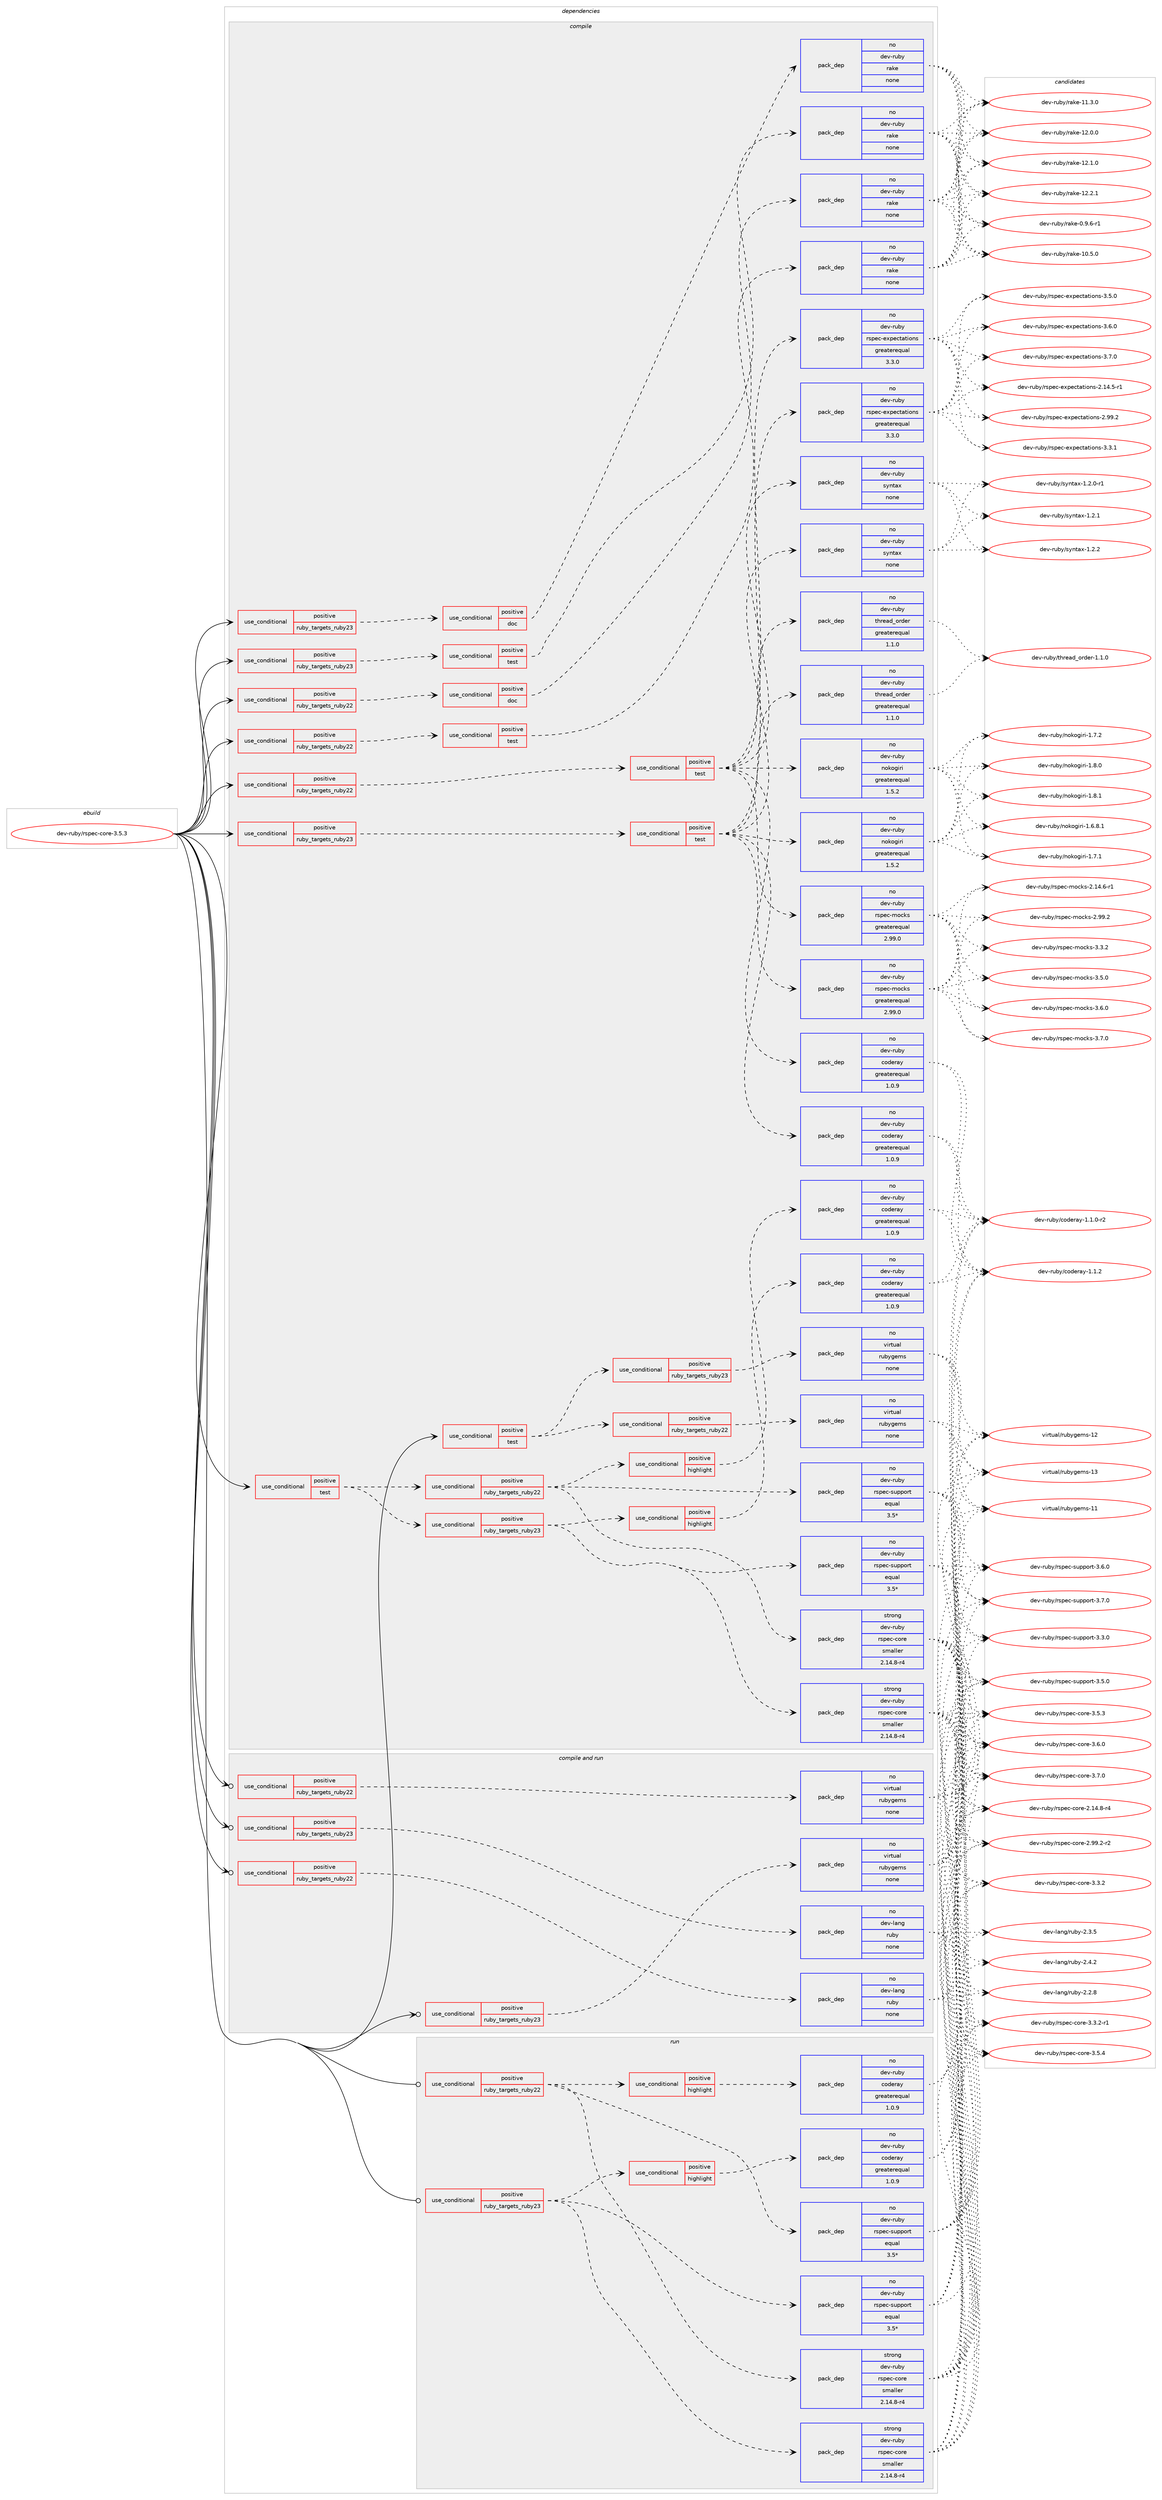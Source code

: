 digraph prolog {

# *************
# Graph options
# *************

newrank=true;
concentrate=true;
compound=true;
graph [rankdir=LR,fontname=Helvetica,fontsize=10,ranksep=1.5];#, ranksep=2.5, nodesep=0.2];
edge  [arrowhead=vee];
node  [fontname=Helvetica,fontsize=10];

# **********
# The ebuild
# **********

subgraph cluster_leftcol {
color=gray;
rank=same;
label=<<i>ebuild</i>>;
id [label="dev-ruby/rspec-core-3.5.3", color=red, width=4, href="../dev-ruby/rspec-core-3.5.3.svg"];
}

# ****************
# The dependencies
# ****************

subgraph cluster_midcol {
color=gray;
label=<<i>dependencies</i>>;
subgraph cluster_compile {
fillcolor="#eeeeee";
style=filled;
label=<<i>compile</i>>;
subgraph cond69658 {
dependency263679 [label=<<TABLE BORDER="0" CELLBORDER="1" CELLSPACING="0" CELLPADDING="4"><TR><TD ROWSPAN="3" CELLPADDING="10">use_conditional</TD></TR><TR><TD>positive</TD></TR><TR><TD>ruby_targets_ruby22</TD></TR></TABLE>>, shape=none, color=red];
subgraph cond69659 {
dependency263680 [label=<<TABLE BORDER="0" CELLBORDER="1" CELLSPACING="0" CELLPADDING="4"><TR><TD ROWSPAN="3" CELLPADDING="10">use_conditional</TD></TR><TR><TD>positive</TD></TR><TR><TD>doc</TD></TR></TABLE>>, shape=none, color=red];
subgraph pack189907 {
dependency263681 [label=<<TABLE BORDER="0" CELLBORDER="1" CELLSPACING="0" CELLPADDING="4" WIDTH="220"><TR><TD ROWSPAN="6" CELLPADDING="30">pack_dep</TD></TR><TR><TD WIDTH="110">no</TD></TR><TR><TD>dev-ruby</TD></TR><TR><TD>rake</TD></TR><TR><TD>none</TD></TR><TR><TD></TD></TR></TABLE>>, shape=none, color=blue];
}
dependency263680:e -> dependency263681:w [weight=20,style="dashed",arrowhead="vee"];
}
dependency263679:e -> dependency263680:w [weight=20,style="dashed",arrowhead="vee"];
}
id:e -> dependency263679:w [weight=20,style="solid",arrowhead="vee"];
subgraph cond69660 {
dependency263682 [label=<<TABLE BORDER="0" CELLBORDER="1" CELLSPACING="0" CELLPADDING="4"><TR><TD ROWSPAN="3" CELLPADDING="10">use_conditional</TD></TR><TR><TD>positive</TD></TR><TR><TD>ruby_targets_ruby22</TD></TR></TABLE>>, shape=none, color=red];
subgraph cond69661 {
dependency263683 [label=<<TABLE BORDER="0" CELLBORDER="1" CELLSPACING="0" CELLPADDING="4"><TR><TD ROWSPAN="3" CELLPADDING="10">use_conditional</TD></TR><TR><TD>positive</TD></TR><TR><TD>test</TD></TR></TABLE>>, shape=none, color=red];
subgraph pack189908 {
dependency263684 [label=<<TABLE BORDER="0" CELLBORDER="1" CELLSPACING="0" CELLPADDING="4" WIDTH="220"><TR><TD ROWSPAN="6" CELLPADDING="30">pack_dep</TD></TR><TR><TD WIDTH="110">no</TD></TR><TR><TD>dev-ruby</TD></TR><TR><TD>nokogiri</TD></TR><TR><TD>greaterequal</TD></TR><TR><TD>1.5.2</TD></TR></TABLE>>, shape=none, color=blue];
}
dependency263683:e -> dependency263684:w [weight=20,style="dashed",arrowhead="vee"];
subgraph pack189909 {
dependency263685 [label=<<TABLE BORDER="0" CELLBORDER="1" CELLSPACING="0" CELLPADDING="4" WIDTH="220"><TR><TD ROWSPAN="6" CELLPADDING="30">pack_dep</TD></TR><TR><TD WIDTH="110">no</TD></TR><TR><TD>dev-ruby</TD></TR><TR><TD>coderay</TD></TR><TR><TD>greaterequal</TD></TR><TR><TD>1.0.9</TD></TR></TABLE>>, shape=none, color=blue];
}
dependency263683:e -> dependency263685:w [weight=20,style="dashed",arrowhead="vee"];
subgraph pack189910 {
dependency263686 [label=<<TABLE BORDER="0" CELLBORDER="1" CELLSPACING="0" CELLPADDING="4" WIDTH="220"><TR><TD ROWSPAN="6" CELLPADDING="30">pack_dep</TD></TR><TR><TD WIDTH="110">no</TD></TR><TR><TD>dev-ruby</TD></TR><TR><TD>syntax</TD></TR><TR><TD>none</TD></TR><TR><TD></TD></TR></TABLE>>, shape=none, color=blue];
}
dependency263683:e -> dependency263686:w [weight=20,style="dashed",arrowhead="vee"];
subgraph pack189911 {
dependency263687 [label=<<TABLE BORDER="0" CELLBORDER="1" CELLSPACING="0" CELLPADDING="4" WIDTH="220"><TR><TD ROWSPAN="6" CELLPADDING="30">pack_dep</TD></TR><TR><TD WIDTH="110">no</TD></TR><TR><TD>dev-ruby</TD></TR><TR><TD>thread_order</TD></TR><TR><TD>greaterequal</TD></TR><TR><TD>1.1.0</TD></TR></TABLE>>, shape=none, color=blue];
}
dependency263683:e -> dependency263687:w [weight=20,style="dashed",arrowhead="vee"];
subgraph pack189912 {
dependency263688 [label=<<TABLE BORDER="0" CELLBORDER="1" CELLSPACING="0" CELLPADDING="4" WIDTH="220"><TR><TD ROWSPAN="6" CELLPADDING="30">pack_dep</TD></TR><TR><TD WIDTH="110">no</TD></TR><TR><TD>dev-ruby</TD></TR><TR><TD>rspec-expectations</TD></TR><TR><TD>greaterequal</TD></TR><TR><TD>3.3.0</TD></TR></TABLE>>, shape=none, color=blue];
}
dependency263683:e -> dependency263688:w [weight=20,style="dashed",arrowhead="vee"];
subgraph pack189913 {
dependency263689 [label=<<TABLE BORDER="0" CELLBORDER="1" CELLSPACING="0" CELLPADDING="4" WIDTH="220"><TR><TD ROWSPAN="6" CELLPADDING="30">pack_dep</TD></TR><TR><TD WIDTH="110">no</TD></TR><TR><TD>dev-ruby</TD></TR><TR><TD>rspec-mocks</TD></TR><TR><TD>greaterequal</TD></TR><TR><TD>2.99.0</TD></TR></TABLE>>, shape=none, color=blue];
}
dependency263683:e -> dependency263689:w [weight=20,style="dashed",arrowhead="vee"];
}
dependency263682:e -> dependency263683:w [weight=20,style="dashed",arrowhead="vee"];
}
id:e -> dependency263682:w [weight=20,style="solid",arrowhead="vee"];
subgraph cond69662 {
dependency263690 [label=<<TABLE BORDER="0" CELLBORDER="1" CELLSPACING="0" CELLPADDING="4"><TR><TD ROWSPAN="3" CELLPADDING="10">use_conditional</TD></TR><TR><TD>positive</TD></TR><TR><TD>ruby_targets_ruby22</TD></TR></TABLE>>, shape=none, color=red];
subgraph cond69663 {
dependency263691 [label=<<TABLE BORDER="0" CELLBORDER="1" CELLSPACING="0" CELLPADDING="4"><TR><TD ROWSPAN="3" CELLPADDING="10">use_conditional</TD></TR><TR><TD>positive</TD></TR><TR><TD>test</TD></TR></TABLE>>, shape=none, color=red];
subgraph pack189914 {
dependency263692 [label=<<TABLE BORDER="0" CELLBORDER="1" CELLSPACING="0" CELLPADDING="4" WIDTH="220"><TR><TD ROWSPAN="6" CELLPADDING="30">pack_dep</TD></TR><TR><TD WIDTH="110">no</TD></TR><TR><TD>dev-ruby</TD></TR><TR><TD>rake</TD></TR><TR><TD>none</TD></TR><TR><TD></TD></TR></TABLE>>, shape=none, color=blue];
}
dependency263691:e -> dependency263692:w [weight=20,style="dashed",arrowhead="vee"];
}
dependency263690:e -> dependency263691:w [weight=20,style="dashed",arrowhead="vee"];
}
id:e -> dependency263690:w [weight=20,style="solid",arrowhead="vee"];
subgraph cond69664 {
dependency263693 [label=<<TABLE BORDER="0" CELLBORDER="1" CELLSPACING="0" CELLPADDING="4"><TR><TD ROWSPAN="3" CELLPADDING="10">use_conditional</TD></TR><TR><TD>positive</TD></TR><TR><TD>ruby_targets_ruby23</TD></TR></TABLE>>, shape=none, color=red];
subgraph cond69665 {
dependency263694 [label=<<TABLE BORDER="0" CELLBORDER="1" CELLSPACING="0" CELLPADDING="4"><TR><TD ROWSPAN="3" CELLPADDING="10">use_conditional</TD></TR><TR><TD>positive</TD></TR><TR><TD>doc</TD></TR></TABLE>>, shape=none, color=red];
subgraph pack189915 {
dependency263695 [label=<<TABLE BORDER="0" CELLBORDER="1" CELLSPACING="0" CELLPADDING="4" WIDTH="220"><TR><TD ROWSPAN="6" CELLPADDING="30">pack_dep</TD></TR><TR><TD WIDTH="110">no</TD></TR><TR><TD>dev-ruby</TD></TR><TR><TD>rake</TD></TR><TR><TD>none</TD></TR><TR><TD></TD></TR></TABLE>>, shape=none, color=blue];
}
dependency263694:e -> dependency263695:w [weight=20,style="dashed",arrowhead="vee"];
}
dependency263693:e -> dependency263694:w [weight=20,style="dashed",arrowhead="vee"];
}
id:e -> dependency263693:w [weight=20,style="solid",arrowhead="vee"];
subgraph cond69666 {
dependency263696 [label=<<TABLE BORDER="0" CELLBORDER="1" CELLSPACING="0" CELLPADDING="4"><TR><TD ROWSPAN="3" CELLPADDING="10">use_conditional</TD></TR><TR><TD>positive</TD></TR><TR><TD>ruby_targets_ruby23</TD></TR></TABLE>>, shape=none, color=red];
subgraph cond69667 {
dependency263697 [label=<<TABLE BORDER="0" CELLBORDER="1" CELLSPACING="0" CELLPADDING="4"><TR><TD ROWSPAN="3" CELLPADDING="10">use_conditional</TD></TR><TR><TD>positive</TD></TR><TR><TD>test</TD></TR></TABLE>>, shape=none, color=red];
subgraph pack189916 {
dependency263698 [label=<<TABLE BORDER="0" CELLBORDER="1" CELLSPACING="0" CELLPADDING="4" WIDTH="220"><TR><TD ROWSPAN="6" CELLPADDING="30">pack_dep</TD></TR><TR><TD WIDTH="110">no</TD></TR><TR><TD>dev-ruby</TD></TR><TR><TD>nokogiri</TD></TR><TR><TD>greaterequal</TD></TR><TR><TD>1.5.2</TD></TR></TABLE>>, shape=none, color=blue];
}
dependency263697:e -> dependency263698:w [weight=20,style="dashed",arrowhead="vee"];
subgraph pack189917 {
dependency263699 [label=<<TABLE BORDER="0" CELLBORDER="1" CELLSPACING="0" CELLPADDING="4" WIDTH="220"><TR><TD ROWSPAN="6" CELLPADDING="30">pack_dep</TD></TR><TR><TD WIDTH="110">no</TD></TR><TR><TD>dev-ruby</TD></TR><TR><TD>coderay</TD></TR><TR><TD>greaterequal</TD></TR><TR><TD>1.0.9</TD></TR></TABLE>>, shape=none, color=blue];
}
dependency263697:e -> dependency263699:w [weight=20,style="dashed",arrowhead="vee"];
subgraph pack189918 {
dependency263700 [label=<<TABLE BORDER="0" CELLBORDER="1" CELLSPACING="0" CELLPADDING="4" WIDTH="220"><TR><TD ROWSPAN="6" CELLPADDING="30">pack_dep</TD></TR><TR><TD WIDTH="110">no</TD></TR><TR><TD>dev-ruby</TD></TR><TR><TD>syntax</TD></TR><TR><TD>none</TD></TR><TR><TD></TD></TR></TABLE>>, shape=none, color=blue];
}
dependency263697:e -> dependency263700:w [weight=20,style="dashed",arrowhead="vee"];
subgraph pack189919 {
dependency263701 [label=<<TABLE BORDER="0" CELLBORDER="1" CELLSPACING="0" CELLPADDING="4" WIDTH="220"><TR><TD ROWSPAN="6" CELLPADDING="30">pack_dep</TD></TR><TR><TD WIDTH="110">no</TD></TR><TR><TD>dev-ruby</TD></TR><TR><TD>thread_order</TD></TR><TR><TD>greaterequal</TD></TR><TR><TD>1.1.0</TD></TR></TABLE>>, shape=none, color=blue];
}
dependency263697:e -> dependency263701:w [weight=20,style="dashed",arrowhead="vee"];
subgraph pack189920 {
dependency263702 [label=<<TABLE BORDER="0" CELLBORDER="1" CELLSPACING="0" CELLPADDING="4" WIDTH="220"><TR><TD ROWSPAN="6" CELLPADDING="30">pack_dep</TD></TR><TR><TD WIDTH="110">no</TD></TR><TR><TD>dev-ruby</TD></TR><TR><TD>rspec-expectations</TD></TR><TR><TD>greaterequal</TD></TR><TR><TD>3.3.0</TD></TR></TABLE>>, shape=none, color=blue];
}
dependency263697:e -> dependency263702:w [weight=20,style="dashed",arrowhead="vee"];
subgraph pack189921 {
dependency263703 [label=<<TABLE BORDER="0" CELLBORDER="1" CELLSPACING="0" CELLPADDING="4" WIDTH="220"><TR><TD ROWSPAN="6" CELLPADDING="30">pack_dep</TD></TR><TR><TD WIDTH="110">no</TD></TR><TR><TD>dev-ruby</TD></TR><TR><TD>rspec-mocks</TD></TR><TR><TD>greaterequal</TD></TR><TR><TD>2.99.0</TD></TR></TABLE>>, shape=none, color=blue];
}
dependency263697:e -> dependency263703:w [weight=20,style="dashed",arrowhead="vee"];
}
dependency263696:e -> dependency263697:w [weight=20,style="dashed",arrowhead="vee"];
}
id:e -> dependency263696:w [weight=20,style="solid",arrowhead="vee"];
subgraph cond69668 {
dependency263704 [label=<<TABLE BORDER="0" CELLBORDER="1" CELLSPACING="0" CELLPADDING="4"><TR><TD ROWSPAN="3" CELLPADDING="10">use_conditional</TD></TR><TR><TD>positive</TD></TR><TR><TD>ruby_targets_ruby23</TD></TR></TABLE>>, shape=none, color=red];
subgraph cond69669 {
dependency263705 [label=<<TABLE BORDER="0" CELLBORDER="1" CELLSPACING="0" CELLPADDING="4"><TR><TD ROWSPAN="3" CELLPADDING="10">use_conditional</TD></TR><TR><TD>positive</TD></TR><TR><TD>test</TD></TR></TABLE>>, shape=none, color=red];
subgraph pack189922 {
dependency263706 [label=<<TABLE BORDER="0" CELLBORDER="1" CELLSPACING="0" CELLPADDING="4" WIDTH="220"><TR><TD ROWSPAN="6" CELLPADDING="30">pack_dep</TD></TR><TR><TD WIDTH="110">no</TD></TR><TR><TD>dev-ruby</TD></TR><TR><TD>rake</TD></TR><TR><TD>none</TD></TR><TR><TD></TD></TR></TABLE>>, shape=none, color=blue];
}
dependency263705:e -> dependency263706:w [weight=20,style="dashed",arrowhead="vee"];
}
dependency263704:e -> dependency263705:w [weight=20,style="dashed",arrowhead="vee"];
}
id:e -> dependency263704:w [weight=20,style="solid",arrowhead="vee"];
subgraph cond69670 {
dependency263707 [label=<<TABLE BORDER="0" CELLBORDER="1" CELLSPACING="0" CELLPADDING="4"><TR><TD ROWSPAN="3" CELLPADDING="10">use_conditional</TD></TR><TR><TD>positive</TD></TR><TR><TD>test</TD></TR></TABLE>>, shape=none, color=red];
subgraph cond69671 {
dependency263708 [label=<<TABLE BORDER="0" CELLBORDER="1" CELLSPACING="0" CELLPADDING="4"><TR><TD ROWSPAN="3" CELLPADDING="10">use_conditional</TD></TR><TR><TD>positive</TD></TR><TR><TD>ruby_targets_ruby22</TD></TR></TABLE>>, shape=none, color=red];
subgraph pack189923 {
dependency263709 [label=<<TABLE BORDER="0" CELLBORDER="1" CELLSPACING="0" CELLPADDING="4" WIDTH="220"><TR><TD ROWSPAN="6" CELLPADDING="30">pack_dep</TD></TR><TR><TD WIDTH="110">no</TD></TR><TR><TD>dev-ruby</TD></TR><TR><TD>rspec-support</TD></TR><TR><TD>equal</TD></TR><TR><TD>3.5*</TD></TR></TABLE>>, shape=none, color=blue];
}
dependency263708:e -> dependency263709:w [weight=20,style="dashed",arrowhead="vee"];
subgraph pack189924 {
dependency263710 [label=<<TABLE BORDER="0" CELLBORDER="1" CELLSPACING="0" CELLPADDING="4" WIDTH="220"><TR><TD ROWSPAN="6" CELLPADDING="30">pack_dep</TD></TR><TR><TD WIDTH="110">strong</TD></TR><TR><TD>dev-ruby</TD></TR><TR><TD>rspec-core</TD></TR><TR><TD>smaller</TD></TR><TR><TD>2.14.8-r4</TD></TR></TABLE>>, shape=none, color=blue];
}
dependency263708:e -> dependency263710:w [weight=20,style="dashed",arrowhead="vee"];
subgraph cond69672 {
dependency263711 [label=<<TABLE BORDER="0" CELLBORDER="1" CELLSPACING="0" CELLPADDING="4"><TR><TD ROWSPAN="3" CELLPADDING="10">use_conditional</TD></TR><TR><TD>positive</TD></TR><TR><TD>highlight</TD></TR></TABLE>>, shape=none, color=red];
subgraph pack189925 {
dependency263712 [label=<<TABLE BORDER="0" CELLBORDER="1" CELLSPACING="0" CELLPADDING="4" WIDTH="220"><TR><TD ROWSPAN="6" CELLPADDING="30">pack_dep</TD></TR><TR><TD WIDTH="110">no</TD></TR><TR><TD>dev-ruby</TD></TR><TR><TD>coderay</TD></TR><TR><TD>greaterequal</TD></TR><TR><TD>1.0.9</TD></TR></TABLE>>, shape=none, color=blue];
}
dependency263711:e -> dependency263712:w [weight=20,style="dashed",arrowhead="vee"];
}
dependency263708:e -> dependency263711:w [weight=20,style="dashed",arrowhead="vee"];
}
dependency263707:e -> dependency263708:w [weight=20,style="dashed",arrowhead="vee"];
subgraph cond69673 {
dependency263713 [label=<<TABLE BORDER="0" CELLBORDER="1" CELLSPACING="0" CELLPADDING="4"><TR><TD ROWSPAN="3" CELLPADDING="10">use_conditional</TD></TR><TR><TD>positive</TD></TR><TR><TD>ruby_targets_ruby23</TD></TR></TABLE>>, shape=none, color=red];
subgraph pack189926 {
dependency263714 [label=<<TABLE BORDER="0" CELLBORDER="1" CELLSPACING="0" CELLPADDING="4" WIDTH="220"><TR><TD ROWSPAN="6" CELLPADDING="30">pack_dep</TD></TR><TR><TD WIDTH="110">no</TD></TR><TR><TD>dev-ruby</TD></TR><TR><TD>rspec-support</TD></TR><TR><TD>equal</TD></TR><TR><TD>3.5*</TD></TR></TABLE>>, shape=none, color=blue];
}
dependency263713:e -> dependency263714:w [weight=20,style="dashed",arrowhead="vee"];
subgraph pack189927 {
dependency263715 [label=<<TABLE BORDER="0" CELLBORDER="1" CELLSPACING="0" CELLPADDING="4" WIDTH="220"><TR><TD ROWSPAN="6" CELLPADDING="30">pack_dep</TD></TR><TR><TD WIDTH="110">strong</TD></TR><TR><TD>dev-ruby</TD></TR><TR><TD>rspec-core</TD></TR><TR><TD>smaller</TD></TR><TR><TD>2.14.8-r4</TD></TR></TABLE>>, shape=none, color=blue];
}
dependency263713:e -> dependency263715:w [weight=20,style="dashed",arrowhead="vee"];
subgraph cond69674 {
dependency263716 [label=<<TABLE BORDER="0" CELLBORDER="1" CELLSPACING="0" CELLPADDING="4"><TR><TD ROWSPAN="3" CELLPADDING="10">use_conditional</TD></TR><TR><TD>positive</TD></TR><TR><TD>highlight</TD></TR></TABLE>>, shape=none, color=red];
subgraph pack189928 {
dependency263717 [label=<<TABLE BORDER="0" CELLBORDER="1" CELLSPACING="0" CELLPADDING="4" WIDTH="220"><TR><TD ROWSPAN="6" CELLPADDING="30">pack_dep</TD></TR><TR><TD WIDTH="110">no</TD></TR><TR><TD>dev-ruby</TD></TR><TR><TD>coderay</TD></TR><TR><TD>greaterequal</TD></TR><TR><TD>1.0.9</TD></TR></TABLE>>, shape=none, color=blue];
}
dependency263716:e -> dependency263717:w [weight=20,style="dashed",arrowhead="vee"];
}
dependency263713:e -> dependency263716:w [weight=20,style="dashed",arrowhead="vee"];
}
dependency263707:e -> dependency263713:w [weight=20,style="dashed",arrowhead="vee"];
}
id:e -> dependency263707:w [weight=20,style="solid",arrowhead="vee"];
subgraph cond69675 {
dependency263718 [label=<<TABLE BORDER="0" CELLBORDER="1" CELLSPACING="0" CELLPADDING="4"><TR><TD ROWSPAN="3" CELLPADDING="10">use_conditional</TD></TR><TR><TD>positive</TD></TR><TR><TD>test</TD></TR></TABLE>>, shape=none, color=red];
subgraph cond69676 {
dependency263719 [label=<<TABLE BORDER="0" CELLBORDER="1" CELLSPACING="0" CELLPADDING="4"><TR><TD ROWSPAN="3" CELLPADDING="10">use_conditional</TD></TR><TR><TD>positive</TD></TR><TR><TD>ruby_targets_ruby22</TD></TR></TABLE>>, shape=none, color=red];
subgraph pack189929 {
dependency263720 [label=<<TABLE BORDER="0" CELLBORDER="1" CELLSPACING="0" CELLPADDING="4" WIDTH="220"><TR><TD ROWSPAN="6" CELLPADDING="30">pack_dep</TD></TR><TR><TD WIDTH="110">no</TD></TR><TR><TD>virtual</TD></TR><TR><TD>rubygems</TD></TR><TR><TD>none</TD></TR><TR><TD></TD></TR></TABLE>>, shape=none, color=blue];
}
dependency263719:e -> dependency263720:w [weight=20,style="dashed",arrowhead="vee"];
}
dependency263718:e -> dependency263719:w [weight=20,style="dashed",arrowhead="vee"];
subgraph cond69677 {
dependency263721 [label=<<TABLE BORDER="0" CELLBORDER="1" CELLSPACING="0" CELLPADDING="4"><TR><TD ROWSPAN="3" CELLPADDING="10">use_conditional</TD></TR><TR><TD>positive</TD></TR><TR><TD>ruby_targets_ruby23</TD></TR></TABLE>>, shape=none, color=red];
subgraph pack189930 {
dependency263722 [label=<<TABLE BORDER="0" CELLBORDER="1" CELLSPACING="0" CELLPADDING="4" WIDTH="220"><TR><TD ROWSPAN="6" CELLPADDING="30">pack_dep</TD></TR><TR><TD WIDTH="110">no</TD></TR><TR><TD>virtual</TD></TR><TR><TD>rubygems</TD></TR><TR><TD>none</TD></TR><TR><TD></TD></TR></TABLE>>, shape=none, color=blue];
}
dependency263721:e -> dependency263722:w [weight=20,style="dashed",arrowhead="vee"];
}
dependency263718:e -> dependency263721:w [weight=20,style="dashed",arrowhead="vee"];
}
id:e -> dependency263718:w [weight=20,style="solid",arrowhead="vee"];
}
subgraph cluster_compileandrun {
fillcolor="#eeeeee";
style=filled;
label=<<i>compile and run</i>>;
subgraph cond69678 {
dependency263723 [label=<<TABLE BORDER="0" CELLBORDER="1" CELLSPACING="0" CELLPADDING="4"><TR><TD ROWSPAN="3" CELLPADDING="10">use_conditional</TD></TR><TR><TD>positive</TD></TR><TR><TD>ruby_targets_ruby22</TD></TR></TABLE>>, shape=none, color=red];
subgraph pack189931 {
dependency263724 [label=<<TABLE BORDER="0" CELLBORDER="1" CELLSPACING="0" CELLPADDING="4" WIDTH="220"><TR><TD ROWSPAN="6" CELLPADDING="30">pack_dep</TD></TR><TR><TD WIDTH="110">no</TD></TR><TR><TD>dev-lang</TD></TR><TR><TD>ruby</TD></TR><TR><TD>none</TD></TR><TR><TD></TD></TR></TABLE>>, shape=none, color=blue];
}
dependency263723:e -> dependency263724:w [weight=20,style="dashed",arrowhead="vee"];
}
id:e -> dependency263723:w [weight=20,style="solid",arrowhead="odotvee"];
subgraph cond69679 {
dependency263725 [label=<<TABLE BORDER="0" CELLBORDER="1" CELLSPACING="0" CELLPADDING="4"><TR><TD ROWSPAN="3" CELLPADDING="10">use_conditional</TD></TR><TR><TD>positive</TD></TR><TR><TD>ruby_targets_ruby22</TD></TR></TABLE>>, shape=none, color=red];
subgraph pack189932 {
dependency263726 [label=<<TABLE BORDER="0" CELLBORDER="1" CELLSPACING="0" CELLPADDING="4" WIDTH="220"><TR><TD ROWSPAN="6" CELLPADDING="30">pack_dep</TD></TR><TR><TD WIDTH="110">no</TD></TR><TR><TD>virtual</TD></TR><TR><TD>rubygems</TD></TR><TR><TD>none</TD></TR><TR><TD></TD></TR></TABLE>>, shape=none, color=blue];
}
dependency263725:e -> dependency263726:w [weight=20,style="dashed",arrowhead="vee"];
}
id:e -> dependency263725:w [weight=20,style="solid",arrowhead="odotvee"];
subgraph cond69680 {
dependency263727 [label=<<TABLE BORDER="0" CELLBORDER="1" CELLSPACING="0" CELLPADDING="4"><TR><TD ROWSPAN="3" CELLPADDING="10">use_conditional</TD></TR><TR><TD>positive</TD></TR><TR><TD>ruby_targets_ruby23</TD></TR></TABLE>>, shape=none, color=red];
subgraph pack189933 {
dependency263728 [label=<<TABLE BORDER="0" CELLBORDER="1" CELLSPACING="0" CELLPADDING="4" WIDTH="220"><TR><TD ROWSPAN="6" CELLPADDING="30">pack_dep</TD></TR><TR><TD WIDTH="110">no</TD></TR><TR><TD>dev-lang</TD></TR><TR><TD>ruby</TD></TR><TR><TD>none</TD></TR><TR><TD></TD></TR></TABLE>>, shape=none, color=blue];
}
dependency263727:e -> dependency263728:w [weight=20,style="dashed",arrowhead="vee"];
}
id:e -> dependency263727:w [weight=20,style="solid",arrowhead="odotvee"];
subgraph cond69681 {
dependency263729 [label=<<TABLE BORDER="0" CELLBORDER="1" CELLSPACING="0" CELLPADDING="4"><TR><TD ROWSPAN="3" CELLPADDING="10">use_conditional</TD></TR><TR><TD>positive</TD></TR><TR><TD>ruby_targets_ruby23</TD></TR></TABLE>>, shape=none, color=red];
subgraph pack189934 {
dependency263730 [label=<<TABLE BORDER="0" CELLBORDER="1" CELLSPACING="0" CELLPADDING="4" WIDTH="220"><TR><TD ROWSPAN="6" CELLPADDING="30">pack_dep</TD></TR><TR><TD WIDTH="110">no</TD></TR><TR><TD>virtual</TD></TR><TR><TD>rubygems</TD></TR><TR><TD>none</TD></TR><TR><TD></TD></TR></TABLE>>, shape=none, color=blue];
}
dependency263729:e -> dependency263730:w [weight=20,style="dashed",arrowhead="vee"];
}
id:e -> dependency263729:w [weight=20,style="solid",arrowhead="odotvee"];
}
subgraph cluster_run {
fillcolor="#eeeeee";
style=filled;
label=<<i>run</i>>;
subgraph cond69682 {
dependency263731 [label=<<TABLE BORDER="0" CELLBORDER="1" CELLSPACING="0" CELLPADDING="4"><TR><TD ROWSPAN="3" CELLPADDING="10">use_conditional</TD></TR><TR><TD>positive</TD></TR><TR><TD>ruby_targets_ruby22</TD></TR></TABLE>>, shape=none, color=red];
subgraph pack189935 {
dependency263732 [label=<<TABLE BORDER="0" CELLBORDER="1" CELLSPACING="0" CELLPADDING="4" WIDTH="220"><TR><TD ROWSPAN="6" CELLPADDING="30">pack_dep</TD></TR><TR><TD WIDTH="110">no</TD></TR><TR><TD>dev-ruby</TD></TR><TR><TD>rspec-support</TD></TR><TR><TD>equal</TD></TR><TR><TD>3.5*</TD></TR></TABLE>>, shape=none, color=blue];
}
dependency263731:e -> dependency263732:w [weight=20,style="dashed",arrowhead="vee"];
subgraph pack189936 {
dependency263733 [label=<<TABLE BORDER="0" CELLBORDER="1" CELLSPACING="0" CELLPADDING="4" WIDTH="220"><TR><TD ROWSPAN="6" CELLPADDING="30">pack_dep</TD></TR><TR><TD WIDTH="110">strong</TD></TR><TR><TD>dev-ruby</TD></TR><TR><TD>rspec-core</TD></TR><TR><TD>smaller</TD></TR><TR><TD>2.14.8-r4</TD></TR></TABLE>>, shape=none, color=blue];
}
dependency263731:e -> dependency263733:w [weight=20,style="dashed",arrowhead="vee"];
subgraph cond69683 {
dependency263734 [label=<<TABLE BORDER="0" CELLBORDER="1" CELLSPACING="0" CELLPADDING="4"><TR><TD ROWSPAN="3" CELLPADDING="10">use_conditional</TD></TR><TR><TD>positive</TD></TR><TR><TD>highlight</TD></TR></TABLE>>, shape=none, color=red];
subgraph pack189937 {
dependency263735 [label=<<TABLE BORDER="0" CELLBORDER="1" CELLSPACING="0" CELLPADDING="4" WIDTH="220"><TR><TD ROWSPAN="6" CELLPADDING="30">pack_dep</TD></TR><TR><TD WIDTH="110">no</TD></TR><TR><TD>dev-ruby</TD></TR><TR><TD>coderay</TD></TR><TR><TD>greaterequal</TD></TR><TR><TD>1.0.9</TD></TR></TABLE>>, shape=none, color=blue];
}
dependency263734:e -> dependency263735:w [weight=20,style="dashed",arrowhead="vee"];
}
dependency263731:e -> dependency263734:w [weight=20,style="dashed",arrowhead="vee"];
}
id:e -> dependency263731:w [weight=20,style="solid",arrowhead="odot"];
subgraph cond69684 {
dependency263736 [label=<<TABLE BORDER="0" CELLBORDER="1" CELLSPACING="0" CELLPADDING="4"><TR><TD ROWSPAN="3" CELLPADDING="10">use_conditional</TD></TR><TR><TD>positive</TD></TR><TR><TD>ruby_targets_ruby23</TD></TR></TABLE>>, shape=none, color=red];
subgraph pack189938 {
dependency263737 [label=<<TABLE BORDER="0" CELLBORDER="1" CELLSPACING="0" CELLPADDING="4" WIDTH="220"><TR><TD ROWSPAN="6" CELLPADDING="30">pack_dep</TD></TR><TR><TD WIDTH="110">no</TD></TR><TR><TD>dev-ruby</TD></TR><TR><TD>rspec-support</TD></TR><TR><TD>equal</TD></TR><TR><TD>3.5*</TD></TR></TABLE>>, shape=none, color=blue];
}
dependency263736:e -> dependency263737:w [weight=20,style="dashed",arrowhead="vee"];
subgraph pack189939 {
dependency263738 [label=<<TABLE BORDER="0" CELLBORDER="1" CELLSPACING="0" CELLPADDING="4" WIDTH="220"><TR><TD ROWSPAN="6" CELLPADDING="30">pack_dep</TD></TR><TR><TD WIDTH="110">strong</TD></TR><TR><TD>dev-ruby</TD></TR><TR><TD>rspec-core</TD></TR><TR><TD>smaller</TD></TR><TR><TD>2.14.8-r4</TD></TR></TABLE>>, shape=none, color=blue];
}
dependency263736:e -> dependency263738:w [weight=20,style="dashed",arrowhead="vee"];
subgraph cond69685 {
dependency263739 [label=<<TABLE BORDER="0" CELLBORDER="1" CELLSPACING="0" CELLPADDING="4"><TR><TD ROWSPAN="3" CELLPADDING="10">use_conditional</TD></TR><TR><TD>positive</TD></TR><TR><TD>highlight</TD></TR></TABLE>>, shape=none, color=red];
subgraph pack189940 {
dependency263740 [label=<<TABLE BORDER="0" CELLBORDER="1" CELLSPACING="0" CELLPADDING="4" WIDTH="220"><TR><TD ROWSPAN="6" CELLPADDING="30">pack_dep</TD></TR><TR><TD WIDTH="110">no</TD></TR><TR><TD>dev-ruby</TD></TR><TR><TD>coderay</TD></TR><TR><TD>greaterequal</TD></TR><TR><TD>1.0.9</TD></TR></TABLE>>, shape=none, color=blue];
}
dependency263739:e -> dependency263740:w [weight=20,style="dashed",arrowhead="vee"];
}
dependency263736:e -> dependency263739:w [weight=20,style="dashed",arrowhead="vee"];
}
id:e -> dependency263736:w [weight=20,style="solid",arrowhead="odot"];
}
}

# **************
# The candidates
# **************

subgraph cluster_choices {
rank=same;
color=gray;
label=<<i>candidates</i>>;

subgraph choice189907 {
color=black;
nodesep=1;
choice100101118451141179812147114971071014548465746544511449 [label="dev-ruby/rake-0.9.6-r1", color=red, width=4,href="../dev-ruby/rake-0.9.6-r1.svg"];
choice1001011184511411798121471149710710145494846534648 [label="dev-ruby/rake-10.5.0", color=red, width=4,href="../dev-ruby/rake-10.5.0.svg"];
choice1001011184511411798121471149710710145494946514648 [label="dev-ruby/rake-11.3.0", color=red, width=4,href="../dev-ruby/rake-11.3.0.svg"];
choice1001011184511411798121471149710710145495046484648 [label="dev-ruby/rake-12.0.0", color=red, width=4,href="../dev-ruby/rake-12.0.0.svg"];
choice1001011184511411798121471149710710145495046494648 [label="dev-ruby/rake-12.1.0", color=red, width=4,href="../dev-ruby/rake-12.1.0.svg"];
choice1001011184511411798121471149710710145495046504649 [label="dev-ruby/rake-12.2.1", color=red, width=4,href="../dev-ruby/rake-12.2.1.svg"];
dependency263681:e -> choice100101118451141179812147114971071014548465746544511449:w [style=dotted,weight="100"];
dependency263681:e -> choice1001011184511411798121471149710710145494846534648:w [style=dotted,weight="100"];
dependency263681:e -> choice1001011184511411798121471149710710145494946514648:w [style=dotted,weight="100"];
dependency263681:e -> choice1001011184511411798121471149710710145495046484648:w [style=dotted,weight="100"];
dependency263681:e -> choice1001011184511411798121471149710710145495046494648:w [style=dotted,weight="100"];
dependency263681:e -> choice1001011184511411798121471149710710145495046504649:w [style=dotted,weight="100"];
}
subgraph choice189908 {
color=black;
nodesep=1;
choice1001011184511411798121471101111071111031051141054549465446564649 [label="dev-ruby/nokogiri-1.6.8.1", color=red, width=4,href="../dev-ruby/nokogiri-1.6.8.1.svg"];
choice100101118451141179812147110111107111103105114105454946554649 [label="dev-ruby/nokogiri-1.7.1", color=red, width=4,href="../dev-ruby/nokogiri-1.7.1.svg"];
choice100101118451141179812147110111107111103105114105454946554650 [label="dev-ruby/nokogiri-1.7.2", color=red, width=4,href="../dev-ruby/nokogiri-1.7.2.svg"];
choice100101118451141179812147110111107111103105114105454946564648 [label="dev-ruby/nokogiri-1.8.0", color=red, width=4,href="../dev-ruby/nokogiri-1.8.0.svg"];
choice100101118451141179812147110111107111103105114105454946564649 [label="dev-ruby/nokogiri-1.8.1", color=red, width=4,href="../dev-ruby/nokogiri-1.8.1.svg"];
dependency263684:e -> choice1001011184511411798121471101111071111031051141054549465446564649:w [style=dotted,weight="100"];
dependency263684:e -> choice100101118451141179812147110111107111103105114105454946554649:w [style=dotted,weight="100"];
dependency263684:e -> choice100101118451141179812147110111107111103105114105454946554650:w [style=dotted,weight="100"];
dependency263684:e -> choice100101118451141179812147110111107111103105114105454946564648:w [style=dotted,weight="100"];
dependency263684:e -> choice100101118451141179812147110111107111103105114105454946564649:w [style=dotted,weight="100"];
}
subgraph choice189909 {
color=black;
nodesep=1;
choice10010111845114117981214799111100101114971214549464946484511450 [label="dev-ruby/coderay-1.1.0-r2", color=red, width=4,href="../dev-ruby/coderay-1.1.0-r2.svg"];
choice1001011184511411798121479911110010111497121454946494650 [label="dev-ruby/coderay-1.1.2", color=red, width=4,href="../dev-ruby/coderay-1.1.2.svg"];
dependency263685:e -> choice10010111845114117981214799111100101114971214549464946484511450:w [style=dotted,weight="100"];
dependency263685:e -> choice1001011184511411798121479911110010111497121454946494650:w [style=dotted,weight="100"];
}
subgraph choice189910 {
color=black;
nodesep=1;
choice100101118451141179812147115121110116971204549465046484511449 [label="dev-ruby/syntax-1.2.0-r1", color=red, width=4,href="../dev-ruby/syntax-1.2.0-r1.svg"];
choice10010111845114117981214711512111011697120454946504649 [label="dev-ruby/syntax-1.2.1", color=red, width=4,href="../dev-ruby/syntax-1.2.1.svg"];
choice10010111845114117981214711512111011697120454946504650 [label="dev-ruby/syntax-1.2.2", color=red, width=4,href="../dev-ruby/syntax-1.2.2.svg"];
dependency263686:e -> choice100101118451141179812147115121110116971204549465046484511449:w [style=dotted,weight="100"];
dependency263686:e -> choice10010111845114117981214711512111011697120454946504649:w [style=dotted,weight="100"];
dependency263686:e -> choice10010111845114117981214711512111011697120454946504650:w [style=dotted,weight="100"];
}
subgraph choice189911 {
color=black;
nodesep=1;
choice1001011184511411798121471161041141019710095111114100101114454946494648 [label="dev-ruby/thread_order-1.1.0", color=red, width=4,href="../dev-ruby/thread_order-1.1.0.svg"];
dependency263687:e -> choice1001011184511411798121471161041141019710095111114100101114454946494648:w [style=dotted,weight="100"];
}
subgraph choice189912 {
color=black;
nodesep=1;
choice10010111845114117981214711411511210199451011201121019911697116105111110115455046495246534511449 [label="dev-ruby/rspec-expectations-2.14.5-r1", color=red, width=4,href="../dev-ruby/rspec-expectations-2.14.5-r1.svg"];
choice1001011184511411798121471141151121019945101120112101991169711610511111011545504657574650 [label="dev-ruby/rspec-expectations-2.99.2", color=red, width=4,href="../dev-ruby/rspec-expectations-2.99.2.svg"];
choice10010111845114117981214711411511210199451011201121019911697116105111110115455146514649 [label="dev-ruby/rspec-expectations-3.3.1", color=red, width=4,href="../dev-ruby/rspec-expectations-3.3.1.svg"];
choice10010111845114117981214711411511210199451011201121019911697116105111110115455146534648 [label="dev-ruby/rspec-expectations-3.5.0", color=red, width=4,href="../dev-ruby/rspec-expectations-3.5.0.svg"];
choice10010111845114117981214711411511210199451011201121019911697116105111110115455146544648 [label="dev-ruby/rspec-expectations-3.6.0", color=red, width=4,href="../dev-ruby/rspec-expectations-3.6.0.svg"];
choice10010111845114117981214711411511210199451011201121019911697116105111110115455146554648 [label="dev-ruby/rspec-expectations-3.7.0", color=red, width=4,href="../dev-ruby/rspec-expectations-3.7.0.svg"];
dependency263688:e -> choice10010111845114117981214711411511210199451011201121019911697116105111110115455046495246534511449:w [style=dotted,weight="100"];
dependency263688:e -> choice1001011184511411798121471141151121019945101120112101991169711610511111011545504657574650:w [style=dotted,weight="100"];
dependency263688:e -> choice10010111845114117981214711411511210199451011201121019911697116105111110115455146514649:w [style=dotted,weight="100"];
dependency263688:e -> choice10010111845114117981214711411511210199451011201121019911697116105111110115455146534648:w [style=dotted,weight="100"];
dependency263688:e -> choice10010111845114117981214711411511210199451011201121019911697116105111110115455146544648:w [style=dotted,weight="100"];
dependency263688:e -> choice10010111845114117981214711411511210199451011201121019911697116105111110115455146554648:w [style=dotted,weight="100"];
}
subgraph choice189913 {
color=black;
nodesep=1;
choice100101118451141179812147114115112101994510911199107115455046495246544511449 [label="dev-ruby/rspec-mocks-2.14.6-r1", color=red, width=4,href="../dev-ruby/rspec-mocks-2.14.6-r1.svg"];
choice10010111845114117981214711411511210199451091119910711545504657574650 [label="dev-ruby/rspec-mocks-2.99.2", color=red, width=4,href="../dev-ruby/rspec-mocks-2.99.2.svg"];
choice100101118451141179812147114115112101994510911199107115455146514650 [label="dev-ruby/rspec-mocks-3.3.2", color=red, width=4,href="../dev-ruby/rspec-mocks-3.3.2.svg"];
choice100101118451141179812147114115112101994510911199107115455146534648 [label="dev-ruby/rspec-mocks-3.5.0", color=red, width=4,href="../dev-ruby/rspec-mocks-3.5.0.svg"];
choice100101118451141179812147114115112101994510911199107115455146544648 [label="dev-ruby/rspec-mocks-3.6.0", color=red, width=4,href="../dev-ruby/rspec-mocks-3.6.0.svg"];
choice100101118451141179812147114115112101994510911199107115455146554648 [label="dev-ruby/rspec-mocks-3.7.0", color=red, width=4,href="../dev-ruby/rspec-mocks-3.7.0.svg"];
dependency263689:e -> choice100101118451141179812147114115112101994510911199107115455046495246544511449:w [style=dotted,weight="100"];
dependency263689:e -> choice10010111845114117981214711411511210199451091119910711545504657574650:w [style=dotted,weight="100"];
dependency263689:e -> choice100101118451141179812147114115112101994510911199107115455146514650:w [style=dotted,weight="100"];
dependency263689:e -> choice100101118451141179812147114115112101994510911199107115455146534648:w [style=dotted,weight="100"];
dependency263689:e -> choice100101118451141179812147114115112101994510911199107115455146544648:w [style=dotted,weight="100"];
dependency263689:e -> choice100101118451141179812147114115112101994510911199107115455146554648:w [style=dotted,weight="100"];
}
subgraph choice189914 {
color=black;
nodesep=1;
choice100101118451141179812147114971071014548465746544511449 [label="dev-ruby/rake-0.9.6-r1", color=red, width=4,href="../dev-ruby/rake-0.9.6-r1.svg"];
choice1001011184511411798121471149710710145494846534648 [label="dev-ruby/rake-10.5.0", color=red, width=4,href="../dev-ruby/rake-10.5.0.svg"];
choice1001011184511411798121471149710710145494946514648 [label="dev-ruby/rake-11.3.0", color=red, width=4,href="../dev-ruby/rake-11.3.0.svg"];
choice1001011184511411798121471149710710145495046484648 [label="dev-ruby/rake-12.0.0", color=red, width=4,href="../dev-ruby/rake-12.0.0.svg"];
choice1001011184511411798121471149710710145495046494648 [label="dev-ruby/rake-12.1.0", color=red, width=4,href="../dev-ruby/rake-12.1.0.svg"];
choice1001011184511411798121471149710710145495046504649 [label="dev-ruby/rake-12.2.1", color=red, width=4,href="../dev-ruby/rake-12.2.1.svg"];
dependency263692:e -> choice100101118451141179812147114971071014548465746544511449:w [style=dotted,weight="100"];
dependency263692:e -> choice1001011184511411798121471149710710145494846534648:w [style=dotted,weight="100"];
dependency263692:e -> choice1001011184511411798121471149710710145494946514648:w [style=dotted,weight="100"];
dependency263692:e -> choice1001011184511411798121471149710710145495046484648:w [style=dotted,weight="100"];
dependency263692:e -> choice1001011184511411798121471149710710145495046494648:w [style=dotted,weight="100"];
dependency263692:e -> choice1001011184511411798121471149710710145495046504649:w [style=dotted,weight="100"];
}
subgraph choice189915 {
color=black;
nodesep=1;
choice100101118451141179812147114971071014548465746544511449 [label="dev-ruby/rake-0.9.6-r1", color=red, width=4,href="../dev-ruby/rake-0.9.6-r1.svg"];
choice1001011184511411798121471149710710145494846534648 [label="dev-ruby/rake-10.5.0", color=red, width=4,href="../dev-ruby/rake-10.5.0.svg"];
choice1001011184511411798121471149710710145494946514648 [label="dev-ruby/rake-11.3.0", color=red, width=4,href="../dev-ruby/rake-11.3.0.svg"];
choice1001011184511411798121471149710710145495046484648 [label="dev-ruby/rake-12.0.0", color=red, width=4,href="../dev-ruby/rake-12.0.0.svg"];
choice1001011184511411798121471149710710145495046494648 [label="dev-ruby/rake-12.1.0", color=red, width=4,href="../dev-ruby/rake-12.1.0.svg"];
choice1001011184511411798121471149710710145495046504649 [label="dev-ruby/rake-12.2.1", color=red, width=4,href="../dev-ruby/rake-12.2.1.svg"];
dependency263695:e -> choice100101118451141179812147114971071014548465746544511449:w [style=dotted,weight="100"];
dependency263695:e -> choice1001011184511411798121471149710710145494846534648:w [style=dotted,weight="100"];
dependency263695:e -> choice1001011184511411798121471149710710145494946514648:w [style=dotted,weight="100"];
dependency263695:e -> choice1001011184511411798121471149710710145495046484648:w [style=dotted,weight="100"];
dependency263695:e -> choice1001011184511411798121471149710710145495046494648:w [style=dotted,weight="100"];
dependency263695:e -> choice1001011184511411798121471149710710145495046504649:w [style=dotted,weight="100"];
}
subgraph choice189916 {
color=black;
nodesep=1;
choice1001011184511411798121471101111071111031051141054549465446564649 [label="dev-ruby/nokogiri-1.6.8.1", color=red, width=4,href="../dev-ruby/nokogiri-1.6.8.1.svg"];
choice100101118451141179812147110111107111103105114105454946554649 [label="dev-ruby/nokogiri-1.7.1", color=red, width=4,href="../dev-ruby/nokogiri-1.7.1.svg"];
choice100101118451141179812147110111107111103105114105454946554650 [label="dev-ruby/nokogiri-1.7.2", color=red, width=4,href="../dev-ruby/nokogiri-1.7.2.svg"];
choice100101118451141179812147110111107111103105114105454946564648 [label="dev-ruby/nokogiri-1.8.0", color=red, width=4,href="../dev-ruby/nokogiri-1.8.0.svg"];
choice100101118451141179812147110111107111103105114105454946564649 [label="dev-ruby/nokogiri-1.8.1", color=red, width=4,href="../dev-ruby/nokogiri-1.8.1.svg"];
dependency263698:e -> choice1001011184511411798121471101111071111031051141054549465446564649:w [style=dotted,weight="100"];
dependency263698:e -> choice100101118451141179812147110111107111103105114105454946554649:w [style=dotted,weight="100"];
dependency263698:e -> choice100101118451141179812147110111107111103105114105454946554650:w [style=dotted,weight="100"];
dependency263698:e -> choice100101118451141179812147110111107111103105114105454946564648:w [style=dotted,weight="100"];
dependency263698:e -> choice100101118451141179812147110111107111103105114105454946564649:w [style=dotted,weight="100"];
}
subgraph choice189917 {
color=black;
nodesep=1;
choice10010111845114117981214799111100101114971214549464946484511450 [label="dev-ruby/coderay-1.1.0-r2", color=red, width=4,href="../dev-ruby/coderay-1.1.0-r2.svg"];
choice1001011184511411798121479911110010111497121454946494650 [label="dev-ruby/coderay-1.1.2", color=red, width=4,href="../dev-ruby/coderay-1.1.2.svg"];
dependency263699:e -> choice10010111845114117981214799111100101114971214549464946484511450:w [style=dotted,weight="100"];
dependency263699:e -> choice1001011184511411798121479911110010111497121454946494650:w [style=dotted,weight="100"];
}
subgraph choice189918 {
color=black;
nodesep=1;
choice100101118451141179812147115121110116971204549465046484511449 [label="dev-ruby/syntax-1.2.0-r1", color=red, width=4,href="../dev-ruby/syntax-1.2.0-r1.svg"];
choice10010111845114117981214711512111011697120454946504649 [label="dev-ruby/syntax-1.2.1", color=red, width=4,href="../dev-ruby/syntax-1.2.1.svg"];
choice10010111845114117981214711512111011697120454946504650 [label="dev-ruby/syntax-1.2.2", color=red, width=4,href="../dev-ruby/syntax-1.2.2.svg"];
dependency263700:e -> choice100101118451141179812147115121110116971204549465046484511449:w [style=dotted,weight="100"];
dependency263700:e -> choice10010111845114117981214711512111011697120454946504649:w [style=dotted,weight="100"];
dependency263700:e -> choice10010111845114117981214711512111011697120454946504650:w [style=dotted,weight="100"];
}
subgraph choice189919 {
color=black;
nodesep=1;
choice1001011184511411798121471161041141019710095111114100101114454946494648 [label="dev-ruby/thread_order-1.1.0", color=red, width=4,href="../dev-ruby/thread_order-1.1.0.svg"];
dependency263701:e -> choice1001011184511411798121471161041141019710095111114100101114454946494648:w [style=dotted,weight="100"];
}
subgraph choice189920 {
color=black;
nodesep=1;
choice10010111845114117981214711411511210199451011201121019911697116105111110115455046495246534511449 [label="dev-ruby/rspec-expectations-2.14.5-r1", color=red, width=4,href="../dev-ruby/rspec-expectations-2.14.5-r1.svg"];
choice1001011184511411798121471141151121019945101120112101991169711610511111011545504657574650 [label="dev-ruby/rspec-expectations-2.99.2", color=red, width=4,href="../dev-ruby/rspec-expectations-2.99.2.svg"];
choice10010111845114117981214711411511210199451011201121019911697116105111110115455146514649 [label="dev-ruby/rspec-expectations-3.3.1", color=red, width=4,href="../dev-ruby/rspec-expectations-3.3.1.svg"];
choice10010111845114117981214711411511210199451011201121019911697116105111110115455146534648 [label="dev-ruby/rspec-expectations-3.5.0", color=red, width=4,href="../dev-ruby/rspec-expectations-3.5.0.svg"];
choice10010111845114117981214711411511210199451011201121019911697116105111110115455146544648 [label="dev-ruby/rspec-expectations-3.6.0", color=red, width=4,href="../dev-ruby/rspec-expectations-3.6.0.svg"];
choice10010111845114117981214711411511210199451011201121019911697116105111110115455146554648 [label="dev-ruby/rspec-expectations-3.7.0", color=red, width=4,href="../dev-ruby/rspec-expectations-3.7.0.svg"];
dependency263702:e -> choice10010111845114117981214711411511210199451011201121019911697116105111110115455046495246534511449:w [style=dotted,weight="100"];
dependency263702:e -> choice1001011184511411798121471141151121019945101120112101991169711610511111011545504657574650:w [style=dotted,weight="100"];
dependency263702:e -> choice10010111845114117981214711411511210199451011201121019911697116105111110115455146514649:w [style=dotted,weight="100"];
dependency263702:e -> choice10010111845114117981214711411511210199451011201121019911697116105111110115455146534648:w [style=dotted,weight="100"];
dependency263702:e -> choice10010111845114117981214711411511210199451011201121019911697116105111110115455146544648:w [style=dotted,weight="100"];
dependency263702:e -> choice10010111845114117981214711411511210199451011201121019911697116105111110115455146554648:w [style=dotted,weight="100"];
}
subgraph choice189921 {
color=black;
nodesep=1;
choice100101118451141179812147114115112101994510911199107115455046495246544511449 [label="dev-ruby/rspec-mocks-2.14.6-r1", color=red, width=4,href="../dev-ruby/rspec-mocks-2.14.6-r1.svg"];
choice10010111845114117981214711411511210199451091119910711545504657574650 [label="dev-ruby/rspec-mocks-2.99.2", color=red, width=4,href="../dev-ruby/rspec-mocks-2.99.2.svg"];
choice100101118451141179812147114115112101994510911199107115455146514650 [label="dev-ruby/rspec-mocks-3.3.2", color=red, width=4,href="../dev-ruby/rspec-mocks-3.3.2.svg"];
choice100101118451141179812147114115112101994510911199107115455146534648 [label="dev-ruby/rspec-mocks-3.5.0", color=red, width=4,href="../dev-ruby/rspec-mocks-3.5.0.svg"];
choice100101118451141179812147114115112101994510911199107115455146544648 [label="dev-ruby/rspec-mocks-3.6.0", color=red, width=4,href="../dev-ruby/rspec-mocks-3.6.0.svg"];
choice100101118451141179812147114115112101994510911199107115455146554648 [label="dev-ruby/rspec-mocks-3.7.0", color=red, width=4,href="../dev-ruby/rspec-mocks-3.7.0.svg"];
dependency263703:e -> choice100101118451141179812147114115112101994510911199107115455046495246544511449:w [style=dotted,weight="100"];
dependency263703:e -> choice10010111845114117981214711411511210199451091119910711545504657574650:w [style=dotted,weight="100"];
dependency263703:e -> choice100101118451141179812147114115112101994510911199107115455146514650:w [style=dotted,weight="100"];
dependency263703:e -> choice100101118451141179812147114115112101994510911199107115455146534648:w [style=dotted,weight="100"];
dependency263703:e -> choice100101118451141179812147114115112101994510911199107115455146544648:w [style=dotted,weight="100"];
dependency263703:e -> choice100101118451141179812147114115112101994510911199107115455146554648:w [style=dotted,weight="100"];
}
subgraph choice189922 {
color=black;
nodesep=1;
choice100101118451141179812147114971071014548465746544511449 [label="dev-ruby/rake-0.9.6-r1", color=red, width=4,href="../dev-ruby/rake-0.9.6-r1.svg"];
choice1001011184511411798121471149710710145494846534648 [label="dev-ruby/rake-10.5.0", color=red, width=4,href="../dev-ruby/rake-10.5.0.svg"];
choice1001011184511411798121471149710710145494946514648 [label="dev-ruby/rake-11.3.0", color=red, width=4,href="../dev-ruby/rake-11.3.0.svg"];
choice1001011184511411798121471149710710145495046484648 [label="dev-ruby/rake-12.0.0", color=red, width=4,href="../dev-ruby/rake-12.0.0.svg"];
choice1001011184511411798121471149710710145495046494648 [label="dev-ruby/rake-12.1.0", color=red, width=4,href="../dev-ruby/rake-12.1.0.svg"];
choice1001011184511411798121471149710710145495046504649 [label="dev-ruby/rake-12.2.1", color=red, width=4,href="../dev-ruby/rake-12.2.1.svg"];
dependency263706:e -> choice100101118451141179812147114971071014548465746544511449:w [style=dotted,weight="100"];
dependency263706:e -> choice1001011184511411798121471149710710145494846534648:w [style=dotted,weight="100"];
dependency263706:e -> choice1001011184511411798121471149710710145494946514648:w [style=dotted,weight="100"];
dependency263706:e -> choice1001011184511411798121471149710710145495046484648:w [style=dotted,weight="100"];
dependency263706:e -> choice1001011184511411798121471149710710145495046494648:w [style=dotted,weight="100"];
dependency263706:e -> choice1001011184511411798121471149710710145495046504649:w [style=dotted,weight="100"];
}
subgraph choice189923 {
color=black;
nodesep=1;
choice1001011184511411798121471141151121019945115117112112111114116455146514648 [label="dev-ruby/rspec-support-3.3.0", color=red, width=4,href="../dev-ruby/rspec-support-3.3.0.svg"];
choice1001011184511411798121471141151121019945115117112112111114116455146534648 [label="dev-ruby/rspec-support-3.5.0", color=red, width=4,href="../dev-ruby/rspec-support-3.5.0.svg"];
choice1001011184511411798121471141151121019945115117112112111114116455146544648 [label="dev-ruby/rspec-support-3.6.0", color=red, width=4,href="../dev-ruby/rspec-support-3.6.0.svg"];
choice1001011184511411798121471141151121019945115117112112111114116455146554648 [label="dev-ruby/rspec-support-3.7.0", color=red, width=4,href="../dev-ruby/rspec-support-3.7.0.svg"];
dependency263709:e -> choice1001011184511411798121471141151121019945115117112112111114116455146514648:w [style=dotted,weight="100"];
dependency263709:e -> choice1001011184511411798121471141151121019945115117112112111114116455146534648:w [style=dotted,weight="100"];
dependency263709:e -> choice1001011184511411798121471141151121019945115117112112111114116455146544648:w [style=dotted,weight="100"];
dependency263709:e -> choice1001011184511411798121471141151121019945115117112112111114116455146554648:w [style=dotted,weight="100"];
}
subgraph choice189924 {
color=black;
nodesep=1;
choice100101118451141179812147114115112101994599111114101455046495246564511452 [label="dev-ruby/rspec-core-2.14.8-r4", color=red, width=4,href="../dev-ruby/rspec-core-2.14.8-r4.svg"];
choice100101118451141179812147114115112101994599111114101455046575746504511450 [label="dev-ruby/rspec-core-2.99.2-r2", color=red, width=4,href="../dev-ruby/rspec-core-2.99.2-r2.svg"];
choice100101118451141179812147114115112101994599111114101455146514650 [label="dev-ruby/rspec-core-3.3.2", color=red, width=4,href="../dev-ruby/rspec-core-3.3.2.svg"];
choice1001011184511411798121471141151121019945991111141014551465146504511449 [label="dev-ruby/rspec-core-3.3.2-r1", color=red, width=4,href="../dev-ruby/rspec-core-3.3.2-r1.svg"];
choice100101118451141179812147114115112101994599111114101455146534651 [label="dev-ruby/rspec-core-3.5.3", color=red, width=4,href="../dev-ruby/rspec-core-3.5.3.svg"];
choice100101118451141179812147114115112101994599111114101455146534652 [label="dev-ruby/rspec-core-3.5.4", color=red, width=4,href="../dev-ruby/rspec-core-3.5.4.svg"];
choice100101118451141179812147114115112101994599111114101455146544648 [label="dev-ruby/rspec-core-3.6.0", color=red, width=4,href="../dev-ruby/rspec-core-3.6.0.svg"];
choice100101118451141179812147114115112101994599111114101455146554648 [label="dev-ruby/rspec-core-3.7.0", color=red, width=4,href="../dev-ruby/rspec-core-3.7.0.svg"];
dependency263710:e -> choice100101118451141179812147114115112101994599111114101455046495246564511452:w [style=dotted,weight="100"];
dependency263710:e -> choice100101118451141179812147114115112101994599111114101455046575746504511450:w [style=dotted,weight="100"];
dependency263710:e -> choice100101118451141179812147114115112101994599111114101455146514650:w [style=dotted,weight="100"];
dependency263710:e -> choice1001011184511411798121471141151121019945991111141014551465146504511449:w [style=dotted,weight="100"];
dependency263710:e -> choice100101118451141179812147114115112101994599111114101455146534651:w [style=dotted,weight="100"];
dependency263710:e -> choice100101118451141179812147114115112101994599111114101455146534652:w [style=dotted,weight="100"];
dependency263710:e -> choice100101118451141179812147114115112101994599111114101455146544648:w [style=dotted,weight="100"];
dependency263710:e -> choice100101118451141179812147114115112101994599111114101455146554648:w [style=dotted,weight="100"];
}
subgraph choice189925 {
color=black;
nodesep=1;
choice10010111845114117981214799111100101114971214549464946484511450 [label="dev-ruby/coderay-1.1.0-r2", color=red, width=4,href="../dev-ruby/coderay-1.1.0-r2.svg"];
choice1001011184511411798121479911110010111497121454946494650 [label="dev-ruby/coderay-1.1.2", color=red, width=4,href="../dev-ruby/coderay-1.1.2.svg"];
dependency263712:e -> choice10010111845114117981214799111100101114971214549464946484511450:w [style=dotted,weight="100"];
dependency263712:e -> choice1001011184511411798121479911110010111497121454946494650:w [style=dotted,weight="100"];
}
subgraph choice189926 {
color=black;
nodesep=1;
choice1001011184511411798121471141151121019945115117112112111114116455146514648 [label="dev-ruby/rspec-support-3.3.0", color=red, width=4,href="../dev-ruby/rspec-support-3.3.0.svg"];
choice1001011184511411798121471141151121019945115117112112111114116455146534648 [label="dev-ruby/rspec-support-3.5.0", color=red, width=4,href="../dev-ruby/rspec-support-3.5.0.svg"];
choice1001011184511411798121471141151121019945115117112112111114116455146544648 [label="dev-ruby/rspec-support-3.6.0", color=red, width=4,href="../dev-ruby/rspec-support-3.6.0.svg"];
choice1001011184511411798121471141151121019945115117112112111114116455146554648 [label="dev-ruby/rspec-support-3.7.0", color=red, width=4,href="../dev-ruby/rspec-support-3.7.0.svg"];
dependency263714:e -> choice1001011184511411798121471141151121019945115117112112111114116455146514648:w [style=dotted,weight="100"];
dependency263714:e -> choice1001011184511411798121471141151121019945115117112112111114116455146534648:w [style=dotted,weight="100"];
dependency263714:e -> choice1001011184511411798121471141151121019945115117112112111114116455146544648:w [style=dotted,weight="100"];
dependency263714:e -> choice1001011184511411798121471141151121019945115117112112111114116455146554648:w [style=dotted,weight="100"];
}
subgraph choice189927 {
color=black;
nodesep=1;
choice100101118451141179812147114115112101994599111114101455046495246564511452 [label="dev-ruby/rspec-core-2.14.8-r4", color=red, width=4,href="../dev-ruby/rspec-core-2.14.8-r4.svg"];
choice100101118451141179812147114115112101994599111114101455046575746504511450 [label="dev-ruby/rspec-core-2.99.2-r2", color=red, width=4,href="../dev-ruby/rspec-core-2.99.2-r2.svg"];
choice100101118451141179812147114115112101994599111114101455146514650 [label="dev-ruby/rspec-core-3.3.2", color=red, width=4,href="../dev-ruby/rspec-core-3.3.2.svg"];
choice1001011184511411798121471141151121019945991111141014551465146504511449 [label="dev-ruby/rspec-core-3.3.2-r1", color=red, width=4,href="../dev-ruby/rspec-core-3.3.2-r1.svg"];
choice100101118451141179812147114115112101994599111114101455146534651 [label="dev-ruby/rspec-core-3.5.3", color=red, width=4,href="../dev-ruby/rspec-core-3.5.3.svg"];
choice100101118451141179812147114115112101994599111114101455146534652 [label="dev-ruby/rspec-core-3.5.4", color=red, width=4,href="../dev-ruby/rspec-core-3.5.4.svg"];
choice100101118451141179812147114115112101994599111114101455146544648 [label="dev-ruby/rspec-core-3.6.0", color=red, width=4,href="../dev-ruby/rspec-core-3.6.0.svg"];
choice100101118451141179812147114115112101994599111114101455146554648 [label="dev-ruby/rspec-core-3.7.0", color=red, width=4,href="../dev-ruby/rspec-core-3.7.0.svg"];
dependency263715:e -> choice100101118451141179812147114115112101994599111114101455046495246564511452:w [style=dotted,weight="100"];
dependency263715:e -> choice100101118451141179812147114115112101994599111114101455046575746504511450:w [style=dotted,weight="100"];
dependency263715:e -> choice100101118451141179812147114115112101994599111114101455146514650:w [style=dotted,weight="100"];
dependency263715:e -> choice1001011184511411798121471141151121019945991111141014551465146504511449:w [style=dotted,weight="100"];
dependency263715:e -> choice100101118451141179812147114115112101994599111114101455146534651:w [style=dotted,weight="100"];
dependency263715:e -> choice100101118451141179812147114115112101994599111114101455146534652:w [style=dotted,weight="100"];
dependency263715:e -> choice100101118451141179812147114115112101994599111114101455146544648:w [style=dotted,weight="100"];
dependency263715:e -> choice100101118451141179812147114115112101994599111114101455146554648:w [style=dotted,weight="100"];
}
subgraph choice189928 {
color=black;
nodesep=1;
choice10010111845114117981214799111100101114971214549464946484511450 [label="dev-ruby/coderay-1.1.0-r2", color=red, width=4,href="../dev-ruby/coderay-1.1.0-r2.svg"];
choice1001011184511411798121479911110010111497121454946494650 [label="dev-ruby/coderay-1.1.2", color=red, width=4,href="../dev-ruby/coderay-1.1.2.svg"];
dependency263717:e -> choice10010111845114117981214799111100101114971214549464946484511450:w [style=dotted,weight="100"];
dependency263717:e -> choice1001011184511411798121479911110010111497121454946494650:w [style=dotted,weight="100"];
}
subgraph choice189929 {
color=black;
nodesep=1;
choice118105114116117971084711411798121103101109115454949 [label="virtual/rubygems-11", color=red, width=4,href="../virtual/rubygems-11.svg"];
choice118105114116117971084711411798121103101109115454950 [label="virtual/rubygems-12", color=red, width=4,href="../virtual/rubygems-12.svg"];
choice118105114116117971084711411798121103101109115454951 [label="virtual/rubygems-13", color=red, width=4,href="../virtual/rubygems-13.svg"];
dependency263720:e -> choice118105114116117971084711411798121103101109115454949:w [style=dotted,weight="100"];
dependency263720:e -> choice118105114116117971084711411798121103101109115454950:w [style=dotted,weight="100"];
dependency263720:e -> choice118105114116117971084711411798121103101109115454951:w [style=dotted,weight="100"];
}
subgraph choice189930 {
color=black;
nodesep=1;
choice118105114116117971084711411798121103101109115454949 [label="virtual/rubygems-11", color=red, width=4,href="../virtual/rubygems-11.svg"];
choice118105114116117971084711411798121103101109115454950 [label="virtual/rubygems-12", color=red, width=4,href="../virtual/rubygems-12.svg"];
choice118105114116117971084711411798121103101109115454951 [label="virtual/rubygems-13", color=red, width=4,href="../virtual/rubygems-13.svg"];
dependency263722:e -> choice118105114116117971084711411798121103101109115454949:w [style=dotted,weight="100"];
dependency263722:e -> choice118105114116117971084711411798121103101109115454950:w [style=dotted,weight="100"];
dependency263722:e -> choice118105114116117971084711411798121103101109115454951:w [style=dotted,weight="100"];
}
subgraph choice189931 {
color=black;
nodesep=1;
choice10010111845108971101034711411798121455046504656 [label="dev-lang/ruby-2.2.8", color=red, width=4,href="../dev-lang/ruby-2.2.8.svg"];
choice10010111845108971101034711411798121455046514653 [label="dev-lang/ruby-2.3.5", color=red, width=4,href="../dev-lang/ruby-2.3.5.svg"];
choice10010111845108971101034711411798121455046524650 [label="dev-lang/ruby-2.4.2", color=red, width=4,href="../dev-lang/ruby-2.4.2.svg"];
dependency263724:e -> choice10010111845108971101034711411798121455046504656:w [style=dotted,weight="100"];
dependency263724:e -> choice10010111845108971101034711411798121455046514653:w [style=dotted,weight="100"];
dependency263724:e -> choice10010111845108971101034711411798121455046524650:w [style=dotted,weight="100"];
}
subgraph choice189932 {
color=black;
nodesep=1;
choice118105114116117971084711411798121103101109115454949 [label="virtual/rubygems-11", color=red, width=4,href="../virtual/rubygems-11.svg"];
choice118105114116117971084711411798121103101109115454950 [label="virtual/rubygems-12", color=red, width=4,href="../virtual/rubygems-12.svg"];
choice118105114116117971084711411798121103101109115454951 [label="virtual/rubygems-13", color=red, width=4,href="../virtual/rubygems-13.svg"];
dependency263726:e -> choice118105114116117971084711411798121103101109115454949:w [style=dotted,weight="100"];
dependency263726:e -> choice118105114116117971084711411798121103101109115454950:w [style=dotted,weight="100"];
dependency263726:e -> choice118105114116117971084711411798121103101109115454951:w [style=dotted,weight="100"];
}
subgraph choice189933 {
color=black;
nodesep=1;
choice10010111845108971101034711411798121455046504656 [label="dev-lang/ruby-2.2.8", color=red, width=4,href="../dev-lang/ruby-2.2.8.svg"];
choice10010111845108971101034711411798121455046514653 [label="dev-lang/ruby-2.3.5", color=red, width=4,href="../dev-lang/ruby-2.3.5.svg"];
choice10010111845108971101034711411798121455046524650 [label="dev-lang/ruby-2.4.2", color=red, width=4,href="../dev-lang/ruby-2.4.2.svg"];
dependency263728:e -> choice10010111845108971101034711411798121455046504656:w [style=dotted,weight="100"];
dependency263728:e -> choice10010111845108971101034711411798121455046514653:w [style=dotted,weight="100"];
dependency263728:e -> choice10010111845108971101034711411798121455046524650:w [style=dotted,weight="100"];
}
subgraph choice189934 {
color=black;
nodesep=1;
choice118105114116117971084711411798121103101109115454949 [label="virtual/rubygems-11", color=red, width=4,href="../virtual/rubygems-11.svg"];
choice118105114116117971084711411798121103101109115454950 [label="virtual/rubygems-12", color=red, width=4,href="../virtual/rubygems-12.svg"];
choice118105114116117971084711411798121103101109115454951 [label="virtual/rubygems-13", color=red, width=4,href="../virtual/rubygems-13.svg"];
dependency263730:e -> choice118105114116117971084711411798121103101109115454949:w [style=dotted,weight="100"];
dependency263730:e -> choice118105114116117971084711411798121103101109115454950:w [style=dotted,weight="100"];
dependency263730:e -> choice118105114116117971084711411798121103101109115454951:w [style=dotted,weight="100"];
}
subgraph choice189935 {
color=black;
nodesep=1;
choice1001011184511411798121471141151121019945115117112112111114116455146514648 [label="dev-ruby/rspec-support-3.3.0", color=red, width=4,href="../dev-ruby/rspec-support-3.3.0.svg"];
choice1001011184511411798121471141151121019945115117112112111114116455146534648 [label="dev-ruby/rspec-support-3.5.0", color=red, width=4,href="../dev-ruby/rspec-support-3.5.0.svg"];
choice1001011184511411798121471141151121019945115117112112111114116455146544648 [label="dev-ruby/rspec-support-3.6.0", color=red, width=4,href="../dev-ruby/rspec-support-3.6.0.svg"];
choice1001011184511411798121471141151121019945115117112112111114116455146554648 [label="dev-ruby/rspec-support-3.7.0", color=red, width=4,href="../dev-ruby/rspec-support-3.7.0.svg"];
dependency263732:e -> choice1001011184511411798121471141151121019945115117112112111114116455146514648:w [style=dotted,weight="100"];
dependency263732:e -> choice1001011184511411798121471141151121019945115117112112111114116455146534648:w [style=dotted,weight="100"];
dependency263732:e -> choice1001011184511411798121471141151121019945115117112112111114116455146544648:w [style=dotted,weight="100"];
dependency263732:e -> choice1001011184511411798121471141151121019945115117112112111114116455146554648:w [style=dotted,weight="100"];
}
subgraph choice189936 {
color=black;
nodesep=1;
choice100101118451141179812147114115112101994599111114101455046495246564511452 [label="dev-ruby/rspec-core-2.14.8-r4", color=red, width=4,href="../dev-ruby/rspec-core-2.14.8-r4.svg"];
choice100101118451141179812147114115112101994599111114101455046575746504511450 [label="dev-ruby/rspec-core-2.99.2-r2", color=red, width=4,href="../dev-ruby/rspec-core-2.99.2-r2.svg"];
choice100101118451141179812147114115112101994599111114101455146514650 [label="dev-ruby/rspec-core-3.3.2", color=red, width=4,href="../dev-ruby/rspec-core-3.3.2.svg"];
choice1001011184511411798121471141151121019945991111141014551465146504511449 [label="dev-ruby/rspec-core-3.3.2-r1", color=red, width=4,href="../dev-ruby/rspec-core-3.3.2-r1.svg"];
choice100101118451141179812147114115112101994599111114101455146534651 [label="dev-ruby/rspec-core-3.5.3", color=red, width=4,href="../dev-ruby/rspec-core-3.5.3.svg"];
choice100101118451141179812147114115112101994599111114101455146534652 [label="dev-ruby/rspec-core-3.5.4", color=red, width=4,href="../dev-ruby/rspec-core-3.5.4.svg"];
choice100101118451141179812147114115112101994599111114101455146544648 [label="dev-ruby/rspec-core-3.6.0", color=red, width=4,href="../dev-ruby/rspec-core-3.6.0.svg"];
choice100101118451141179812147114115112101994599111114101455146554648 [label="dev-ruby/rspec-core-3.7.0", color=red, width=4,href="../dev-ruby/rspec-core-3.7.0.svg"];
dependency263733:e -> choice100101118451141179812147114115112101994599111114101455046495246564511452:w [style=dotted,weight="100"];
dependency263733:e -> choice100101118451141179812147114115112101994599111114101455046575746504511450:w [style=dotted,weight="100"];
dependency263733:e -> choice100101118451141179812147114115112101994599111114101455146514650:w [style=dotted,weight="100"];
dependency263733:e -> choice1001011184511411798121471141151121019945991111141014551465146504511449:w [style=dotted,weight="100"];
dependency263733:e -> choice100101118451141179812147114115112101994599111114101455146534651:w [style=dotted,weight="100"];
dependency263733:e -> choice100101118451141179812147114115112101994599111114101455146534652:w [style=dotted,weight="100"];
dependency263733:e -> choice100101118451141179812147114115112101994599111114101455146544648:w [style=dotted,weight="100"];
dependency263733:e -> choice100101118451141179812147114115112101994599111114101455146554648:w [style=dotted,weight="100"];
}
subgraph choice189937 {
color=black;
nodesep=1;
choice10010111845114117981214799111100101114971214549464946484511450 [label="dev-ruby/coderay-1.1.0-r2", color=red, width=4,href="../dev-ruby/coderay-1.1.0-r2.svg"];
choice1001011184511411798121479911110010111497121454946494650 [label="dev-ruby/coderay-1.1.2", color=red, width=4,href="../dev-ruby/coderay-1.1.2.svg"];
dependency263735:e -> choice10010111845114117981214799111100101114971214549464946484511450:w [style=dotted,weight="100"];
dependency263735:e -> choice1001011184511411798121479911110010111497121454946494650:w [style=dotted,weight="100"];
}
subgraph choice189938 {
color=black;
nodesep=1;
choice1001011184511411798121471141151121019945115117112112111114116455146514648 [label="dev-ruby/rspec-support-3.3.0", color=red, width=4,href="../dev-ruby/rspec-support-3.3.0.svg"];
choice1001011184511411798121471141151121019945115117112112111114116455146534648 [label="dev-ruby/rspec-support-3.5.0", color=red, width=4,href="../dev-ruby/rspec-support-3.5.0.svg"];
choice1001011184511411798121471141151121019945115117112112111114116455146544648 [label="dev-ruby/rspec-support-3.6.0", color=red, width=4,href="../dev-ruby/rspec-support-3.6.0.svg"];
choice1001011184511411798121471141151121019945115117112112111114116455146554648 [label="dev-ruby/rspec-support-3.7.0", color=red, width=4,href="../dev-ruby/rspec-support-3.7.0.svg"];
dependency263737:e -> choice1001011184511411798121471141151121019945115117112112111114116455146514648:w [style=dotted,weight="100"];
dependency263737:e -> choice1001011184511411798121471141151121019945115117112112111114116455146534648:w [style=dotted,weight="100"];
dependency263737:e -> choice1001011184511411798121471141151121019945115117112112111114116455146544648:w [style=dotted,weight="100"];
dependency263737:e -> choice1001011184511411798121471141151121019945115117112112111114116455146554648:w [style=dotted,weight="100"];
}
subgraph choice189939 {
color=black;
nodesep=1;
choice100101118451141179812147114115112101994599111114101455046495246564511452 [label="dev-ruby/rspec-core-2.14.8-r4", color=red, width=4,href="../dev-ruby/rspec-core-2.14.8-r4.svg"];
choice100101118451141179812147114115112101994599111114101455046575746504511450 [label="dev-ruby/rspec-core-2.99.2-r2", color=red, width=4,href="../dev-ruby/rspec-core-2.99.2-r2.svg"];
choice100101118451141179812147114115112101994599111114101455146514650 [label="dev-ruby/rspec-core-3.3.2", color=red, width=4,href="../dev-ruby/rspec-core-3.3.2.svg"];
choice1001011184511411798121471141151121019945991111141014551465146504511449 [label="dev-ruby/rspec-core-3.3.2-r1", color=red, width=4,href="../dev-ruby/rspec-core-3.3.2-r1.svg"];
choice100101118451141179812147114115112101994599111114101455146534651 [label="dev-ruby/rspec-core-3.5.3", color=red, width=4,href="../dev-ruby/rspec-core-3.5.3.svg"];
choice100101118451141179812147114115112101994599111114101455146534652 [label="dev-ruby/rspec-core-3.5.4", color=red, width=4,href="../dev-ruby/rspec-core-3.5.4.svg"];
choice100101118451141179812147114115112101994599111114101455146544648 [label="dev-ruby/rspec-core-3.6.0", color=red, width=4,href="../dev-ruby/rspec-core-3.6.0.svg"];
choice100101118451141179812147114115112101994599111114101455146554648 [label="dev-ruby/rspec-core-3.7.0", color=red, width=4,href="../dev-ruby/rspec-core-3.7.0.svg"];
dependency263738:e -> choice100101118451141179812147114115112101994599111114101455046495246564511452:w [style=dotted,weight="100"];
dependency263738:e -> choice100101118451141179812147114115112101994599111114101455046575746504511450:w [style=dotted,weight="100"];
dependency263738:e -> choice100101118451141179812147114115112101994599111114101455146514650:w [style=dotted,weight="100"];
dependency263738:e -> choice1001011184511411798121471141151121019945991111141014551465146504511449:w [style=dotted,weight="100"];
dependency263738:e -> choice100101118451141179812147114115112101994599111114101455146534651:w [style=dotted,weight="100"];
dependency263738:e -> choice100101118451141179812147114115112101994599111114101455146534652:w [style=dotted,weight="100"];
dependency263738:e -> choice100101118451141179812147114115112101994599111114101455146544648:w [style=dotted,weight="100"];
dependency263738:e -> choice100101118451141179812147114115112101994599111114101455146554648:w [style=dotted,weight="100"];
}
subgraph choice189940 {
color=black;
nodesep=1;
choice10010111845114117981214799111100101114971214549464946484511450 [label="dev-ruby/coderay-1.1.0-r2", color=red, width=4,href="../dev-ruby/coderay-1.1.0-r2.svg"];
choice1001011184511411798121479911110010111497121454946494650 [label="dev-ruby/coderay-1.1.2", color=red, width=4,href="../dev-ruby/coderay-1.1.2.svg"];
dependency263740:e -> choice10010111845114117981214799111100101114971214549464946484511450:w [style=dotted,weight="100"];
dependency263740:e -> choice1001011184511411798121479911110010111497121454946494650:w [style=dotted,weight="100"];
}
}

}
